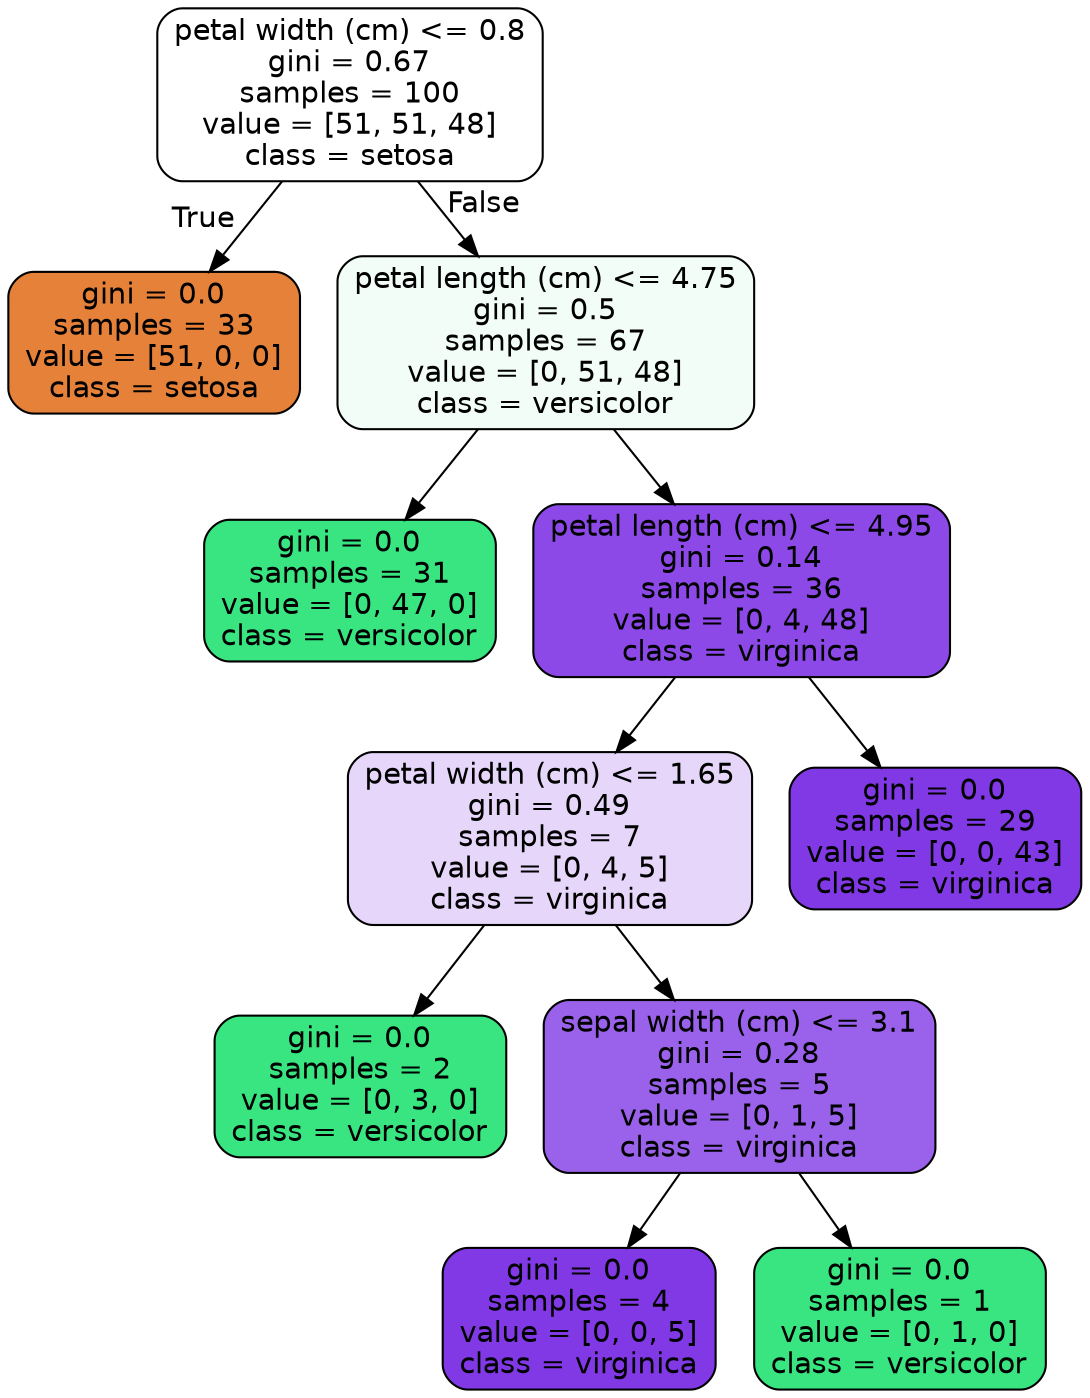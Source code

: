 digraph Tree {
node [shape=box, style="filled, rounded", color="black", fontname=helvetica] ;
edge [fontname=helvetica] ;
0 [label="petal width (cm) <= 0.8\ngini = 0.67\nsamples = 100\nvalue = [51, 51, 48]\nclass = setosa", fillcolor="#ffffff"] ;
1 [label="gini = 0.0\nsamples = 33\nvalue = [51, 0, 0]\nclass = setosa", fillcolor="#e58139"] ;
0 -> 1 [labeldistance=2.5, labelangle=45, headlabel="True"] ;
2 [label="petal length (cm) <= 4.75\ngini = 0.5\nsamples = 67\nvalue = [0, 51, 48]\nclass = versicolor", fillcolor="#f3fdf8"] ;
0 -> 2 [labeldistance=2.5, labelangle=-45, headlabel="False"] ;
3 [label="gini = 0.0\nsamples = 31\nvalue = [0, 47, 0]\nclass = versicolor", fillcolor="#39e581"] ;
2 -> 3 ;
4 [label="petal length (cm) <= 4.95\ngini = 0.14\nsamples = 36\nvalue = [0, 4, 48]\nclass = virginica", fillcolor="#8c49e7"] ;
2 -> 4 ;
5 [label="petal width (cm) <= 1.65\ngini = 0.49\nsamples = 7\nvalue = [0, 4, 5]\nclass = virginica", fillcolor="#e6d7fa"] ;
4 -> 5 ;
6 [label="gini = 0.0\nsamples = 2\nvalue = [0, 3, 0]\nclass = versicolor", fillcolor="#39e581"] ;
5 -> 6 ;
7 [label="sepal width (cm) <= 3.1\ngini = 0.28\nsamples = 5\nvalue = [0, 1, 5]\nclass = virginica", fillcolor="#9a61ea"] ;
5 -> 7 ;
8 [label="gini = 0.0\nsamples = 4\nvalue = [0, 0, 5]\nclass = virginica", fillcolor="#8139e5"] ;
7 -> 8 ;
9 [label="gini = 0.0\nsamples = 1\nvalue = [0, 1, 0]\nclass = versicolor", fillcolor="#39e581"] ;
7 -> 9 ;
10 [label="gini = 0.0\nsamples = 29\nvalue = [0, 0, 43]\nclass = virginica", fillcolor="#8139e5"] ;
4 -> 10 ;
}